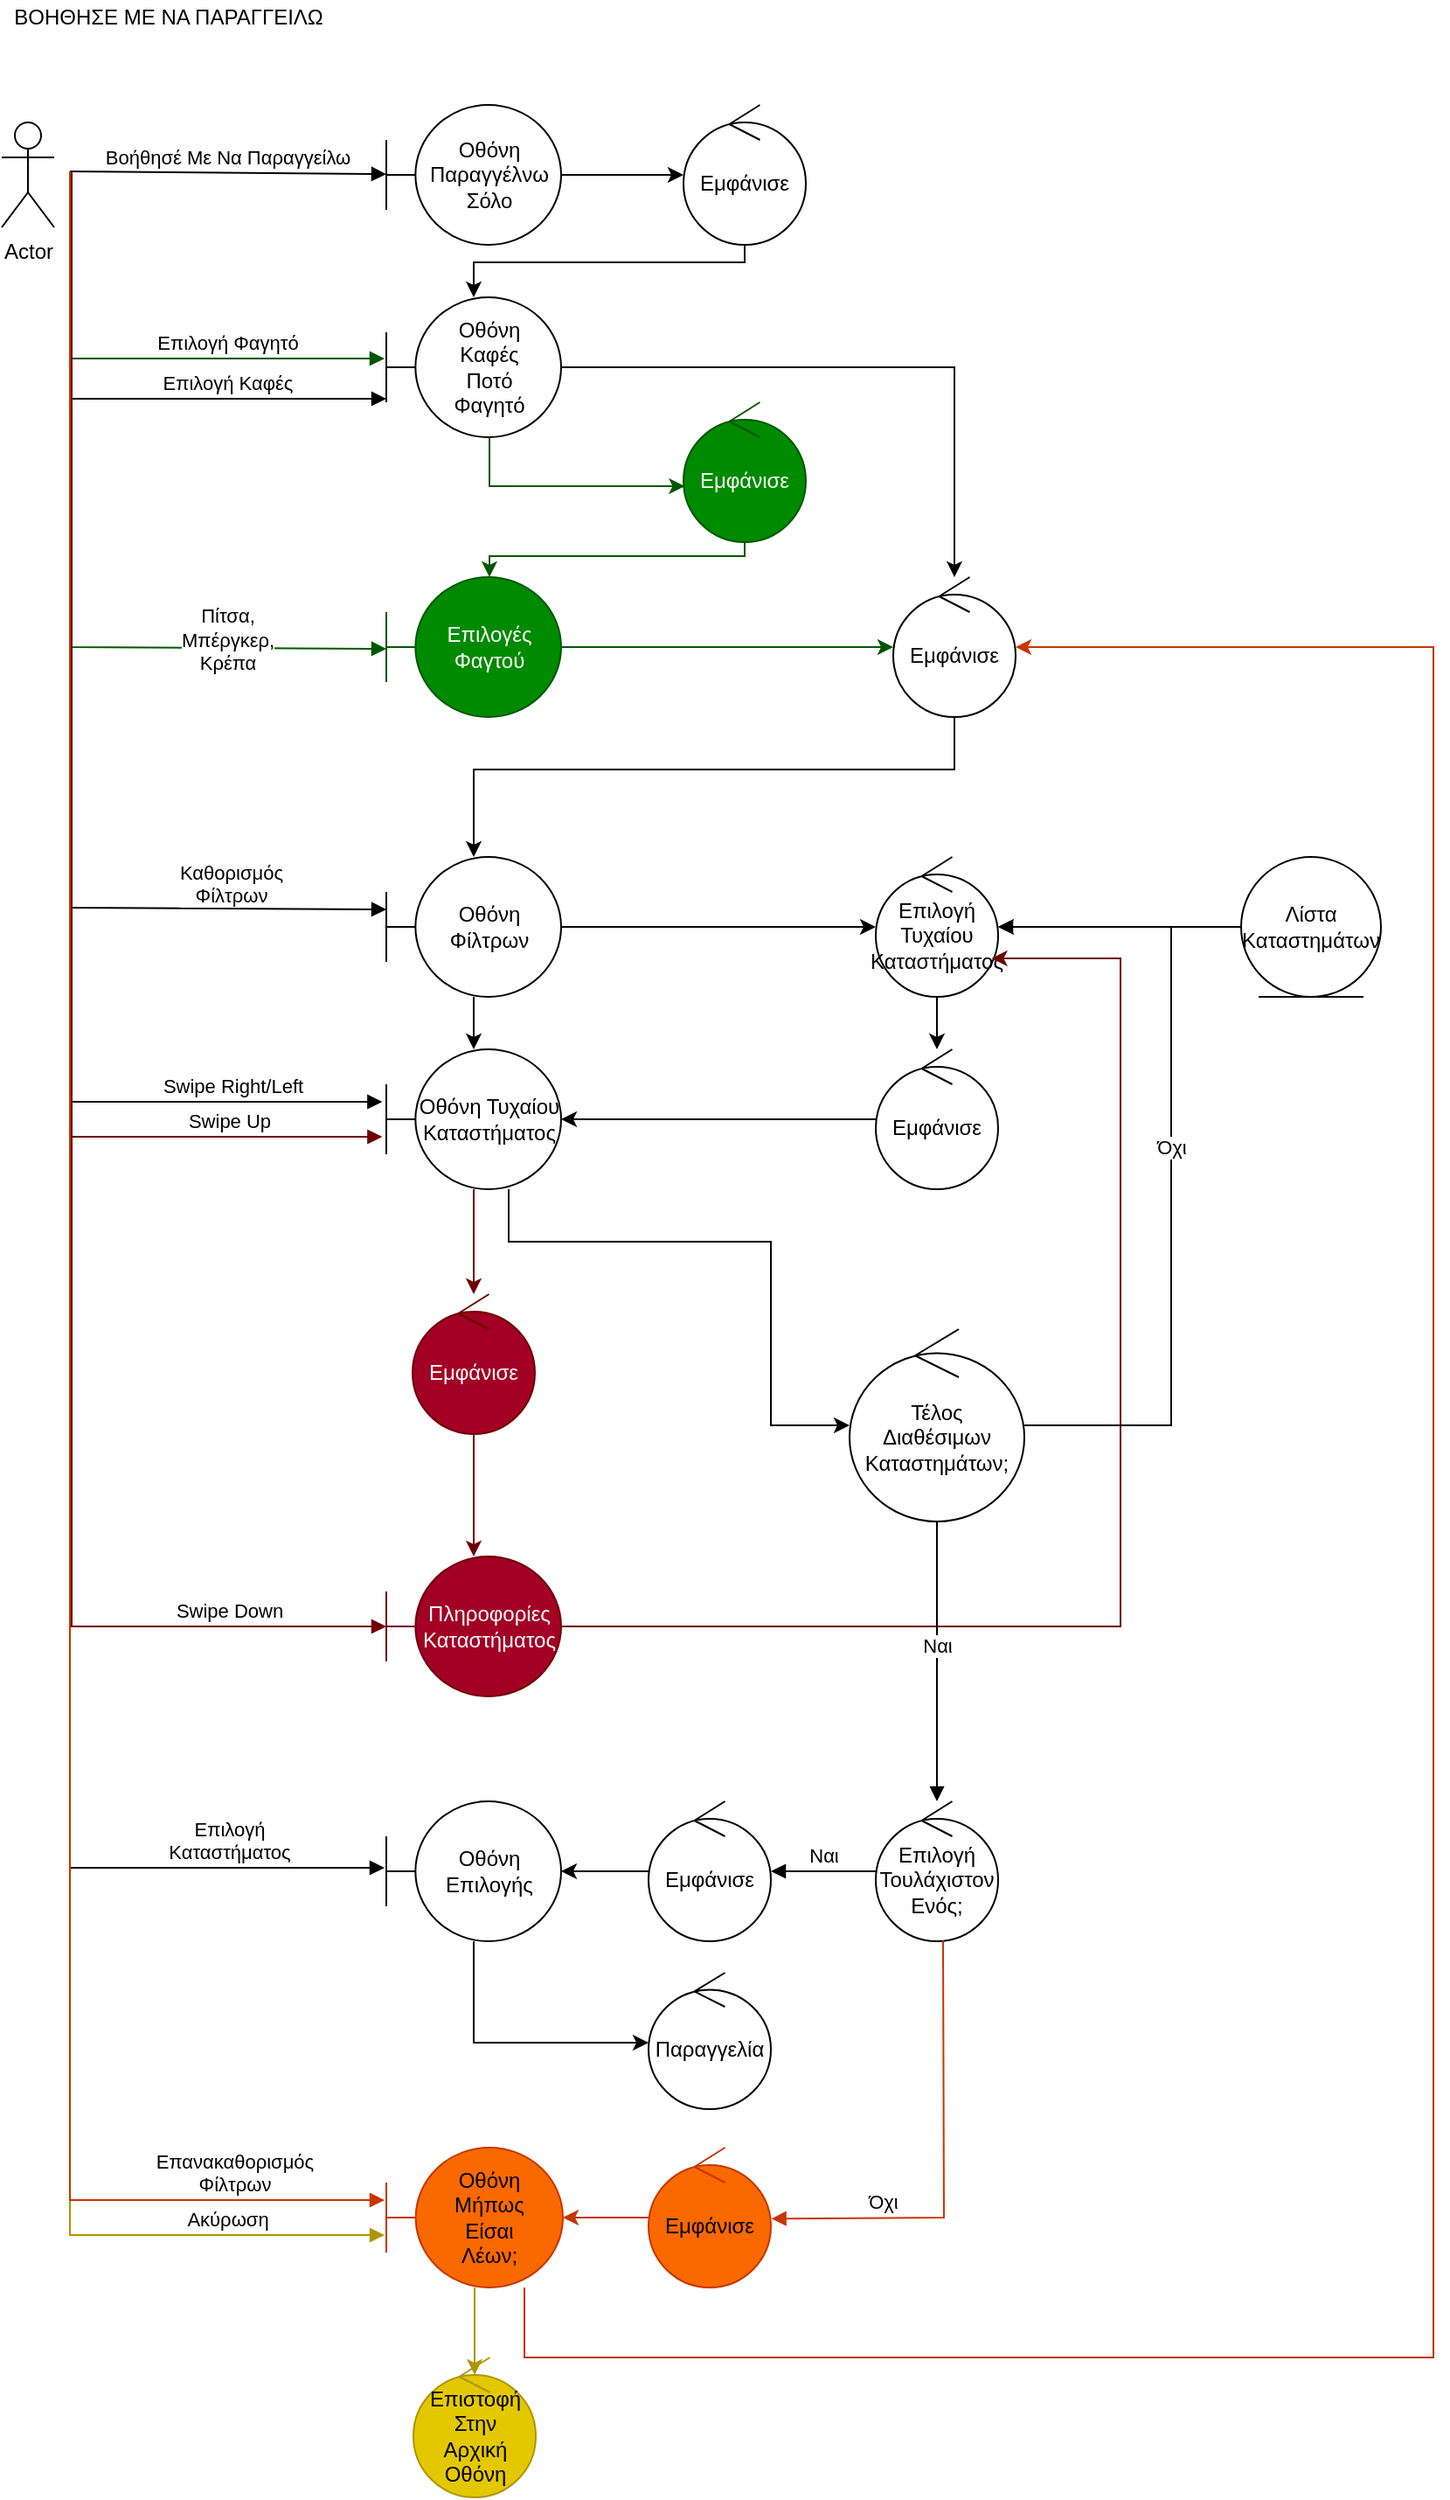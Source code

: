 <mxfile version="17.4.6" type="device"><diagram id="_NEF_zK0TXl3RWh3A6Ux" name="Page-1"><mxGraphModel dx="884" dy="441" grid="1" gridSize="10" guides="1" tooltips="1" connect="1" arrows="1" fold="1" page="1" pageScale="1" pageWidth="850" pageHeight="1100" math="0" shadow="0"><root><mxCell id="0"/><mxCell id="1" parent="0"/><mxCell id="qwy-Obnkjvp_SXo78vwR-42" value="Actor" style="shape=umlActor;verticalLabelPosition=bottom;verticalAlign=top;html=1;" vertex="1" parent="1"><mxGeometry x="41" y="112" width="30" height="60" as="geometry"/></mxCell><mxCell id="qwy-Obnkjvp_SXo78vwR-83" style="edgeStyle=orthogonalEdgeStyle;rounded=0;orthogonalLoop=1;jettySize=auto;html=1;" edge="1" parent="1" source="qwy-Obnkjvp_SXo78vwR-43" target="qwy-Obnkjvp_SXo78vwR-73"><mxGeometry relative="1" as="geometry"/></mxCell><mxCell id="qwy-Obnkjvp_SXo78vwR-43" value="Οθόνη Παραγγέλνω&lt;br&gt;Σόλο" style="shape=umlBoundary;whiteSpace=wrap;html=1;" vertex="1" parent="1"><mxGeometry x="261" y="102" width="100" height="80" as="geometry"/></mxCell><mxCell id="qwy-Obnkjvp_SXo78vwR-44" value="Βοήθησέ Με Να Παραγγείλω" style="html=1;verticalAlign=bottom;endArrow=block;rounded=0;" edge="1" parent="1" target="qwy-Obnkjvp_SXo78vwR-43"><mxGeometry width="80" relative="1" as="geometry"><mxPoint x="80" y="140" as="sourcePoint"/><mxPoint x="191" y="141.5" as="targetPoint"/></mxGeometry></mxCell><mxCell id="qwy-Obnkjvp_SXo78vwR-85" style="edgeStyle=orthogonalEdgeStyle;rounded=0;orthogonalLoop=1;jettySize=auto;html=1;" edge="1" parent="1" source="qwy-Obnkjvp_SXo78vwR-45" target="qwy-Obnkjvp_SXo78vwR-70"><mxGeometry relative="1" as="geometry"/></mxCell><mxCell id="qwy-Obnkjvp_SXo78vwR-86" style="edgeStyle=orthogonalEdgeStyle;rounded=0;orthogonalLoop=1;jettySize=auto;html=1;fillColor=#008a00;strokeColor=#005700;" edge="1" parent="1" source="qwy-Obnkjvp_SXo78vwR-45" target="qwy-Obnkjvp_SXo78vwR-65"><mxGeometry relative="1" as="geometry"><Array as="points"><mxPoint x="320" y="320"/></Array></mxGeometry></mxCell><mxCell id="qwy-Obnkjvp_SXo78vwR-45" value="Οθόνη&lt;br&gt;Καφές&lt;br&gt;Ποτό&lt;br&gt;Φαγητό" style="shape=umlBoundary;whiteSpace=wrap;html=1;" vertex="1" parent="1"><mxGeometry x="261" y="212" width="100" height="80" as="geometry"/></mxCell><mxCell id="qwy-Obnkjvp_SXo78vwR-46" value="Επιλογή Καφές" style="html=1;verticalAlign=bottom;endArrow=block;rounded=0;entryX=0;entryY=0.725;entryDx=0;entryDy=0;entryPerimeter=0;" edge="1" parent="1" target="qwy-Obnkjvp_SXo78vwR-45"><mxGeometry x="0.409" width="80" relative="1" as="geometry"><mxPoint x="81" y="142" as="sourcePoint"/><mxPoint x="251" y="282" as="targetPoint"/><Array as="points"><mxPoint x="81" y="270"/></Array><mxPoint as="offset"/></mxGeometry></mxCell><mxCell id="qwy-Obnkjvp_SXo78vwR-47" value="" style="edgeStyle=orthogonalEdgeStyle;rounded=0;orthogonalLoop=1;jettySize=auto;html=1;" edge="1" parent="1" source="qwy-Obnkjvp_SXo78vwR-48" target="qwy-Obnkjvp_SXo78vwR-53"><mxGeometry relative="1" as="geometry"/></mxCell><mxCell id="qwy-Obnkjvp_SXo78vwR-91" style="edgeStyle=orthogonalEdgeStyle;rounded=0;orthogonalLoop=1;jettySize=auto;html=1;" edge="1" parent="1" source="qwy-Obnkjvp_SXo78vwR-48" target="qwy-Obnkjvp_SXo78vwR-57"><mxGeometry relative="1" as="geometry"/></mxCell><mxCell id="qwy-Obnkjvp_SXo78vwR-48" value="Οθόνη&lt;br&gt;Φίλτρων" style="shape=umlBoundary;whiteSpace=wrap;html=1;" vertex="1" parent="1"><mxGeometry x="261" y="532" width="100" height="80" as="geometry"/></mxCell><mxCell id="qwy-Obnkjvp_SXo78vwR-51" value="Καθορισμός&lt;br&gt;Φίλτρων" style="html=1;verticalAlign=bottom;endArrow=block;rounded=0;" edge="1" parent="1"><mxGeometry x="0.702" y="-1" width="80" relative="1" as="geometry"><mxPoint x="81" y="142" as="sourcePoint"/><mxPoint x="261" y="562" as="targetPoint"/><Array as="points"><mxPoint x="81" y="561"/></Array><mxPoint as="offset"/></mxGeometry></mxCell><mxCell id="qwy-Obnkjvp_SXo78vwR-52" value="" style="edgeStyle=orthogonalEdgeStyle;rounded=0;orthogonalLoop=1;jettySize=auto;html=1;fillColor=#a20025;strokeColor=#6F0000;" edge="1" parent="1" source="qwy-Obnkjvp_SXo78vwR-53" target="qwy-Obnkjvp_SXo78vwR-80"><mxGeometry relative="1" as="geometry"/></mxCell><mxCell id="qwy-Obnkjvp_SXo78vwR-95" style="edgeStyle=orthogonalEdgeStyle;rounded=0;orthogonalLoop=1;jettySize=auto;html=1;" edge="1" parent="1" source="qwy-Obnkjvp_SXo78vwR-53" target="qwy-Obnkjvp_SXo78vwR-64"><mxGeometry relative="1" as="geometry"><mxPoint x="361" y="912" as="targetPoint"/><Array as="points"><mxPoint x="331" y="752"/><mxPoint x="481" y="752"/><mxPoint x="481" y="857"/></Array></mxGeometry></mxCell><mxCell id="qwy-Obnkjvp_SXo78vwR-53" value="Οθόνη Τυχαίου&lt;br&gt;Καταστήματος" style="shape=umlBoundary;whiteSpace=wrap;html=1;" vertex="1" parent="1"><mxGeometry x="261" y="642" width="100" height="80" as="geometry"/></mxCell><mxCell id="qwy-Obnkjvp_SXo78vwR-94" style="edgeStyle=orthogonalEdgeStyle;rounded=0;orthogonalLoop=1;jettySize=auto;html=1;" edge="1" parent="1" source="qwy-Obnkjvp_SXo78vwR-54" target="qwy-Obnkjvp_SXo78vwR-53"><mxGeometry relative="1" as="geometry"/></mxCell><mxCell id="qwy-Obnkjvp_SXo78vwR-54" value="Εμφάνισε" style="ellipse;shape=umlControl;whiteSpace=wrap;html=1;" vertex="1" parent="1"><mxGeometry x="541" y="642" width="70" height="80" as="geometry"/></mxCell><mxCell id="qwy-Obnkjvp_SXo78vwR-93" style="edgeStyle=orthogonalEdgeStyle;rounded=0;orthogonalLoop=1;jettySize=auto;html=1;" edge="1" parent="1" source="qwy-Obnkjvp_SXo78vwR-57" target="qwy-Obnkjvp_SXo78vwR-54"><mxGeometry relative="1" as="geometry"/></mxCell><mxCell id="qwy-Obnkjvp_SXo78vwR-57" value="Επιλογή&lt;br&gt;Τυχαίου&lt;br&gt;Καταστήματος" style="ellipse;shape=umlControl;whiteSpace=wrap;html=1;" vertex="1" parent="1"><mxGeometry x="541" y="532" width="70" height="80" as="geometry"/></mxCell><mxCell id="qwy-Obnkjvp_SXo78vwR-92" style="edgeStyle=orthogonalEdgeStyle;rounded=0;orthogonalLoop=1;jettySize=auto;html=1;" edge="1" parent="1" source="qwy-Obnkjvp_SXo78vwR-58" target="qwy-Obnkjvp_SXo78vwR-57"><mxGeometry relative="1" as="geometry"><Array as="points"><mxPoint x="660" y="572"/><mxPoint x="660" y="572"/></Array></mxGeometry></mxCell><mxCell id="qwy-Obnkjvp_SXo78vwR-58" value="Λίστα&lt;br&gt;Καταστημάτων" style="ellipse;shape=umlEntity;whiteSpace=wrap;html=1;" vertex="1" parent="1"><mxGeometry x="750" y="532" width="80" height="80" as="geometry"/></mxCell><mxCell id="qwy-Obnkjvp_SXo78vwR-61" value="Swipe Right/Left" style="html=1;verticalAlign=bottom;endArrow=block;rounded=0;entryX=-0.023;entryY=0.375;entryDx=0;entryDy=0;entryPerimeter=0;" edge="1" parent="1" target="qwy-Obnkjvp_SXo78vwR-53"><mxGeometry x="0.756" width="80" relative="1" as="geometry"><mxPoint x="81" y="142" as="sourcePoint"/><mxPoint x="259" y="584" as="targetPoint"/><Array as="points"><mxPoint x="81" y="672"/></Array><mxPoint as="offset"/></mxGeometry></mxCell><mxCell id="qwy-Obnkjvp_SXo78vwR-90" style="edgeStyle=orthogonalEdgeStyle;rounded=0;orthogonalLoop=1;jettySize=auto;html=1;fillColor=#a20025;strokeColor=#6F0000;" edge="1" parent="1" source="qwy-Obnkjvp_SXo78vwR-63" target="qwy-Obnkjvp_SXo78vwR-57"><mxGeometry relative="1" as="geometry"><mxPoint x="671" y="822" as="targetPoint"/><Array as="points"><mxPoint x="681" y="972"/><mxPoint x="681" y="590"/></Array></mxGeometry></mxCell><mxCell id="qwy-Obnkjvp_SXo78vwR-63" value="Πληροφορίες&lt;br&gt;Καταστήματος" style="shape=umlBoundary;whiteSpace=wrap;html=1;fillColor=#a20025;fontColor=#ffffff;strokeColor=#6F0000;" vertex="1" parent="1"><mxGeometry x="261" y="932" width="100" height="80" as="geometry"/></mxCell><mxCell id="qwy-Obnkjvp_SXo78vwR-64" value="Τέλος&lt;br&gt;Διαθέσιμων&lt;br&gt;Καταστημάτων;" style="ellipse;shape=umlControl;whiteSpace=wrap;html=1;" vertex="1" parent="1"><mxGeometry x="526" y="802" width="100" height="110" as="geometry"/></mxCell><mxCell id="qwy-Obnkjvp_SXo78vwR-117" style="edgeStyle=orthogonalEdgeStyle;rounded=0;orthogonalLoop=1;jettySize=auto;html=1;fillColor=#008a00;strokeColor=#005700;" edge="1" parent="1" source="qwy-Obnkjvp_SXo78vwR-65" target="qwy-Obnkjvp_SXo78vwR-66"><mxGeometry relative="1" as="geometry"><Array as="points"><mxPoint x="466" y="360"/><mxPoint x="320" y="360"/></Array></mxGeometry></mxCell><mxCell id="qwy-Obnkjvp_SXo78vwR-65" value="Εμφάνισε" style="ellipse;shape=umlControl;whiteSpace=wrap;html=1;fillColor=#008a00;fontColor=#ffffff;strokeColor=#005700;" vertex="1" parent="1"><mxGeometry x="431" y="272" width="70" height="80" as="geometry"/></mxCell><mxCell id="qwy-Obnkjvp_SXo78vwR-88" style="edgeStyle=orthogonalEdgeStyle;rounded=0;orthogonalLoop=1;jettySize=auto;html=1;fillColor=#008a00;strokeColor=#005700;" edge="1" parent="1" source="qwy-Obnkjvp_SXo78vwR-66" target="qwy-Obnkjvp_SXo78vwR-70"><mxGeometry relative="1" as="geometry"/></mxCell><mxCell id="qwy-Obnkjvp_SXo78vwR-66" value="Επιλογές&lt;br&gt;Φαγτού" style="shape=umlBoundary;whiteSpace=wrap;html=1;fillColor=#008a00;fontColor=#ffffff;strokeColor=#005700;" vertex="1" parent="1"><mxGeometry x="261" y="372" width="100" height="80" as="geometry"/></mxCell><mxCell id="qwy-Obnkjvp_SXo78vwR-68" value="Επιλογή Φαγητό" style="html=1;verticalAlign=bottom;endArrow=block;rounded=0;fillColor=#008a00;strokeColor=#005700;" edge="1" parent="1"><mxGeometry x="0.366" width="80" relative="1" as="geometry"><mxPoint x="81" y="142" as="sourcePoint"/><mxPoint x="260" y="247" as="targetPoint"/><Array as="points"><mxPoint x="81" y="247"/></Array><mxPoint as="offset"/></mxGeometry></mxCell><mxCell id="qwy-Obnkjvp_SXo78vwR-89" style="edgeStyle=orthogonalEdgeStyle;rounded=0;orthogonalLoop=1;jettySize=auto;html=1;" edge="1" parent="1" source="qwy-Obnkjvp_SXo78vwR-70" target="qwy-Obnkjvp_SXo78vwR-48"><mxGeometry relative="1" as="geometry"><Array as="points"><mxPoint x="586" y="482"/><mxPoint x="311" y="482"/></Array></mxGeometry></mxCell><mxCell id="qwy-Obnkjvp_SXo78vwR-70" value="Εμφάνισε" style="ellipse;shape=umlControl;whiteSpace=wrap;html=1;" vertex="1" parent="1"><mxGeometry x="551" y="372" width="70" height="80" as="geometry"/></mxCell><mxCell id="qwy-Obnkjvp_SXo78vwR-72" value="Πίτσα, &lt;br&gt;Μπέργκερ, &lt;br&gt;Κρέπα" style="html=1;verticalAlign=bottom;endArrow=block;rounded=0;entryX=0;entryY=0.513;entryDx=0;entryDy=0;entryPerimeter=0;fillColor=#008a00;strokeColor=#005700;" edge="1" parent="1" target="qwy-Obnkjvp_SXo78vwR-66"><mxGeometry x="0.596" y="-17" width="80" relative="1" as="geometry"><mxPoint x="81" y="142" as="sourcePoint"/><mxPoint x="581" y="332" as="targetPoint"/><Array as="points"><mxPoint x="81" y="412"/></Array><mxPoint as="offset"/></mxGeometry></mxCell><mxCell id="qwy-Obnkjvp_SXo78vwR-84" style="edgeStyle=orthogonalEdgeStyle;rounded=0;orthogonalLoop=1;jettySize=auto;html=1;" edge="1" parent="1" source="qwy-Obnkjvp_SXo78vwR-73" target="qwy-Obnkjvp_SXo78vwR-45"><mxGeometry relative="1" as="geometry"><mxPoint x="451" y="252" as="targetPoint"/><Array as="points"><mxPoint x="466" y="192"/><mxPoint x="311" y="192"/></Array></mxGeometry></mxCell><mxCell id="qwy-Obnkjvp_SXo78vwR-73" value="Εμφάνισε" style="ellipse;shape=umlControl;whiteSpace=wrap;html=1;" vertex="1" parent="1"><mxGeometry x="431" y="102" width="70" height="80" as="geometry"/></mxCell><mxCell id="qwy-Obnkjvp_SXo78vwR-78" value="Swipe Up" style="html=1;verticalAlign=bottom;endArrow=block;rounded=0;fillColor=#a20025;strokeColor=#6F0000;entryX=-0.023;entryY=0.625;entryDx=0;entryDy=0;entryPerimeter=0;" edge="1" parent="1" target="qwy-Obnkjvp_SXo78vwR-53"><mxGeometry x="0.759" width="80" relative="1" as="geometry"><mxPoint x="81" y="142" as="sourcePoint"/><mxPoint x="261" y="696" as="targetPoint"/><Array as="points"><mxPoint x="81" y="692"/></Array><mxPoint as="offset"/></mxGeometry></mxCell><mxCell id="qwy-Obnkjvp_SXo78vwR-79" value="" style="edgeStyle=orthogonalEdgeStyle;rounded=0;orthogonalLoop=1;jettySize=auto;html=1;fillColor=#a20025;strokeColor=#6F0000;" edge="1" parent="1" source="qwy-Obnkjvp_SXo78vwR-80" target="qwy-Obnkjvp_SXo78vwR-63"><mxGeometry relative="1" as="geometry"><Array as="points"><mxPoint x="311" y="782"/><mxPoint x="311" y="782"/></Array></mxGeometry></mxCell><mxCell id="qwy-Obnkjvp_SXo78vwR-80" value="Εμφάνισε" style="ellipse;shape=umlControl;whiteSpace=wrap;html=1;fillColor=#a20025;fontColor=#ffffff;strokeColor=#6F0000;" vertex="1" parent="1"><mxGeometry x="276" y="782" width="70" height="80" as="geometry"/></mxCell><mxCell id="qwy-Obnkjvp_SXo78vwR-81" value="Swipe Down" style="html=1;verticalAlign=bottom;endArrow=block;rounded=0;fillColor=#a20025;strokeColor=#6F0000;" edge="1" parent="1"><mxGeometry x="0.822" width="80" relative="1" as="geometry"><mxPoint x="81" y="140" as="sourcePoint"/><mxPoint x="261" y="972" as="targetPoint"/><Array as="points"><mxPoint x="81" y="972"/></Array><mxPoint as="offset"/></mxGeometry></mxCell><mxCell id="qwy-Obnkjvp_SXo78vwR-82" value="ΒΟΗΘΗΣΕ ΜΕ ΝΑ ΠΑΡΑΓΓΕΙΛΩ" style="text;html=1;align=center;verticalAlign=middle;resizable=0;points=[];autosize=1;strokeColor=none;fillColor=none;" vertex="1" parent="1"><mxGeometry x="41" y="42" width="190" height="20" as="geometry"/></mxCell><mxCell id="qwy-Obnkjvp_SXo78vwR-97" value="Ναι" style="html=1;verticalAlign=bottom;endArrow=block;rounded=0;" edge="1" parent="1" source="qwy-Obnkjvp_SXo78vwR-64" target="qwy-Obnkjvp_SXo78vwR-103"><mxGeometry width="80" relative="1" as="geometry"><mxPoint x="626" y="862" as="sourcePoint"/><mxPoint x="576" y="1032" as="targetPoint"/></mxGeometry></mxCell><mxCell id="qwy-Obnkjvp_SXo78vwR-101" style="edgeStyle=orthogonalEdgeStyle;rounded=0;orthogonalLoop=1;jettySize=auto;html=1;" edge="1" parent="1" source="qwy-Obnkjvp_SXo78vwR-99" target="qwy-Obnkjvp_SXo78vwR-100"><mxGeometry relative="1" as="geometry"/></mxCell><mxCell id="qwy-Obnkjvp_SXo78vwR-99" value="Εμφάνισε" style="ellipse;shape=umlControl;whiteSpace=wrap;html=1;" vertex="1" parent="1"><mxGeometry x="411" y="1072" width="70" height="80" as="geometry"/></mxCell><mxCell id="qwy-Obnkjvp_SXo78vwR-129" style="edgeStyle=orthogonalEdgeStyle;rounded=0;orthogonalLoop=1;jettySize=auto;html=1;" edge="1" parent="1" source="qwy-Obnkjvp_SXo78vwR-100" target="qwy-Obnkjvp_SXo78vwR-128"><mxGeometry relative="1" as="geometry"><Array as="points"><mxPoint x="311" y="1210"/></Array></mxGeometry></mxCell><mxCell id="qwy-Obnkjvp_SXo78vwR-100" value="Οθόνη&lt;br&gt;Επιλογής" style="shape=umlBoundary;whiteSpace=wrap;html=1;" vertex="1" parent="1"><mxGeometry x="261" y="1072" width="100" height="80" as="geometry"/></mxCell><mxCell id="qwy-Obnkjvp_SXo78vwR-103" value="Επιλογή&lt;br&gt;Τουλάχιστον&lt;br&gt;Ενός;" style="ellipse;shape=umlControl;whiteSpace=wrap;html=1;" vertex="1" parent="1"><mxGeometry x="541" y="1072" width="70" height="80" as="geometry"/></mxCell><mxCell id="qwy-Obnkjvp_SXo78vwR-106" value="Επιλογή&lt;br&gt;Καταστήματος" style="html=1;verticalAlign=bottom;endArrow=block;rounded=0;" edge="1" parent="1"><mxGeometry x="0.844" width="80" relative="1" as="geometry"><mxPoint x="80" y="140" as="sourcePoint"/><mxPoint x="260" y="1110" as="targetPoint"/><Array as="points"><mxPoint x="80" y="1110"/></Array><mxPoint as="offset"/></mxGeometry></mxCell><mxCell id="qwy-Obnkjvp_SXo78vwR-108" value="Ναι" style="html=1;verticalAlign=bottom;endArrow=block;rounded=0;" edge="1" parent="1" source="qwy-Obnkjvp_SXo78vwR-103" target="qwy-Obnkjvp_SXo78vwR-99"><mxGeometry width="80" relative="1" as="geometry"><mxPoint x="460" y="1060" as="sourcePoint"/><mxPoint x="540" y="1060" as="targetPoint"/></mxGeometry></mxCell><mxCell id="qwy-Obnkjvp_SXo78vwR-115" value="Όχι" style="html=1;verticalAlign=bottom;endArrow=block;rounded=0;" edge="1" parent="1" source="qwy-Obnkjvp_SXo78vwR-64" target="qwy-Obnkjvp_SXo78vwR-57"><mxGeometry width="80" relative="1" as="geometry"><mxPoint x="630" y="690" as="sourcePoint"/><mxPoint x="710" y="690" as="targetPoint"/><Array as="points"><mxPoint x="710" y="857"/><mxPoint x="710" y="572"/></Array></mxGeometry></mxCell><mxCell id="qwy-Obnkjvp_SXo78vwR-118" value="Όχι" style="html=1;verticalAlign=bottom;endArrow=block;rounded=0;exitX=0.55;exitY=0.995;exitDx=0;exitDy=0;exitPerimeter=0;entryX=1.004;entryY=0.508;entryDx=0;entryDy=0;entryPerimeter=0;fillColor=#fa6800;strokeColor=#C73500;" edge="1" parent="1" source="qwy-Obnkjvp_SXo78vwR-103" target="qwy-Obnkjvp_SXo78vwR-120"><mxGeometry x="0.506" width="80" relative="1" as="geometry"><mxPoint x="390" y="1280" as="sourcePoint"/><mxPoint x="580" y="1290" as="targetPoint"/><Array as="points"><mxPoint x="580" y="1310"/></Array><mxPoint as="offset"/></mxGeometry></mxCell><mxCell id="qwy-Obnkjvp_SXo78vwR-122" style="edgeStyle=orthogonalEdgeStyle;rounded=0;orthogonalLoop=1;jettySize=auto;html=1;fillColor=#fa6800;strokeColor=#C73500;" edge="1" parent="1" source="qwy-Obnkjvp_SXo78vwR-120" target="qwy-Obnkjvp_SXo78vwR-121"><mxGeometry relative="1" as="geometry"/></mxCell><mxCell id="qwy-Obnkjvp_SXo78vwR-120" value="Εμφάνισε" style="ellipse;shape=umlControl;whiteSpace=wrap;html=1;fillColor=#fa6800;fontColor=#000000;strokeColor=#C73500;" vertex="1" parent="1"><mxGeometry x="411" y="1270" width="70" height="80" as="geometry"/></mxCell><mxCell id="qwy-Obnkjvp_SXo78vwR-125" style="edgeStyle=orthogonalEdgeStyle;rounded=0;orthogonalLoop=1;jettySize=auto;html=1;fillColor=#fa6800;strokeColor=#C73500;" edge="1" parent="1" source="qwy-Obnkjvp_SXo78vwR-121" target="qwy-Obnkjvp_SXo78vwR-70"><mxGeometry relative="1" as="geometry"><Array as="points"><mxPoint x="340" y="1390"/><mxPoint x="860" y="1390"/><mxPoint x="860" y="412"/></Array></mxGeometry></mxCell><mxCell id="qwy-Obnkjvp_SXo78vwR-126" style="edgeStyle=orthogonalEdgeStyle;rounded=0;orthogonalLoop=1;jettySize=auto;html=1;fillColor=#e3c800;strokeColor=#B09500;" edge="1" parent="1" source="qwy-Obnkjvp_SXo78vwR-121"><mxGeometry relative="1" as="geometry"><mxPoint x="311.5" y="1400" as="targetPoint"/></mxGeometry></mxCell><mxCell id="qwy-Obnkjvp_SXo78vwR-121" value="Οθόνη&lt;br&gt;Μήπως&lt;br&gt;Είσαι&lt;br&gt;Λέων;" style="shape=umlBoundary;whiteSpace=wrap;html=1;direction=east;fillColor=#fa6800;fontColor=#000000;strokeColor=#C73500;" vertex="1" parent="1"><mxGeometry x="261" y="1270" width="101" height="80" as="geometry"/></mxCell><mxCell id="qwy-Obnkjvp_SXo78vwR-123" value="Ακύρωση" style="html=1;verticalAlign=bottom;endArrow=block;rounded=0;fillColor=#e3c800;strokeColor=#B09500;" edge="1" parent="1"><mxGeometry x="0.868" width="80" relative="1" as="geometry"><mxPoint x="80" y="140" as="sourcePoint"/><mxPoint x="260" y="1320" as="targetPoint"/><Array as="points"><mxPoint x="80" y="1320"/></Array><mxPoint as="offset"/></mxGeometry></mxCell><mxCell id="qwy-Obnkjvp_SXo78vwR-124" value="Επανακαθορισμός&lt;br&gt;Φίλτρων" style="html=1;verticalAlign=bottom;endArrow=block;rounded=0;fillColor=#fa6800;strokeColor=#C73500;" edge="1" parent="1"><mxGeometry x="0.87" width="80" relative="1" as="geometry"><mxPoint x="80" y="140" as="sourcePoint"/><mxPoint x="260" y="1300" as="targetPoint"/><Array as="points"><mxPoint x="80" y="1300"/></Array><mxPoint x="1" as="offset"/></mxGeometry></mxCell><mxCell id="qwy-Obnkjvp_SXo78vwR-127" value="Επιστοφή&lt;br&gt;Στην&lt;br&gt;Αρχική&lt;br&gt;Οθόνη" style="ellipse;shape=umlControl;whiteSpace=wrap;html=1;fillColor=#e3c800;fontColor=#000000;strokeColor=#B09500;" vertex="1" parent="1"><mxGeometry x="276.5" y="1390" width="70" height="80" as="geometry"/></mxCell><mxCell id="qwy-Obnkjvp_SXo78vwR-128" value="Παραγγελία" style="ellipse;shape=umlControl;whiteSpace=wrap;html=1;" vertex="1" parent="1"><mxGeometry x="411" y="1170" width="70" height="78" as="geometry"/></mxCell></root></mxGraphModel></diagram></mxfile>